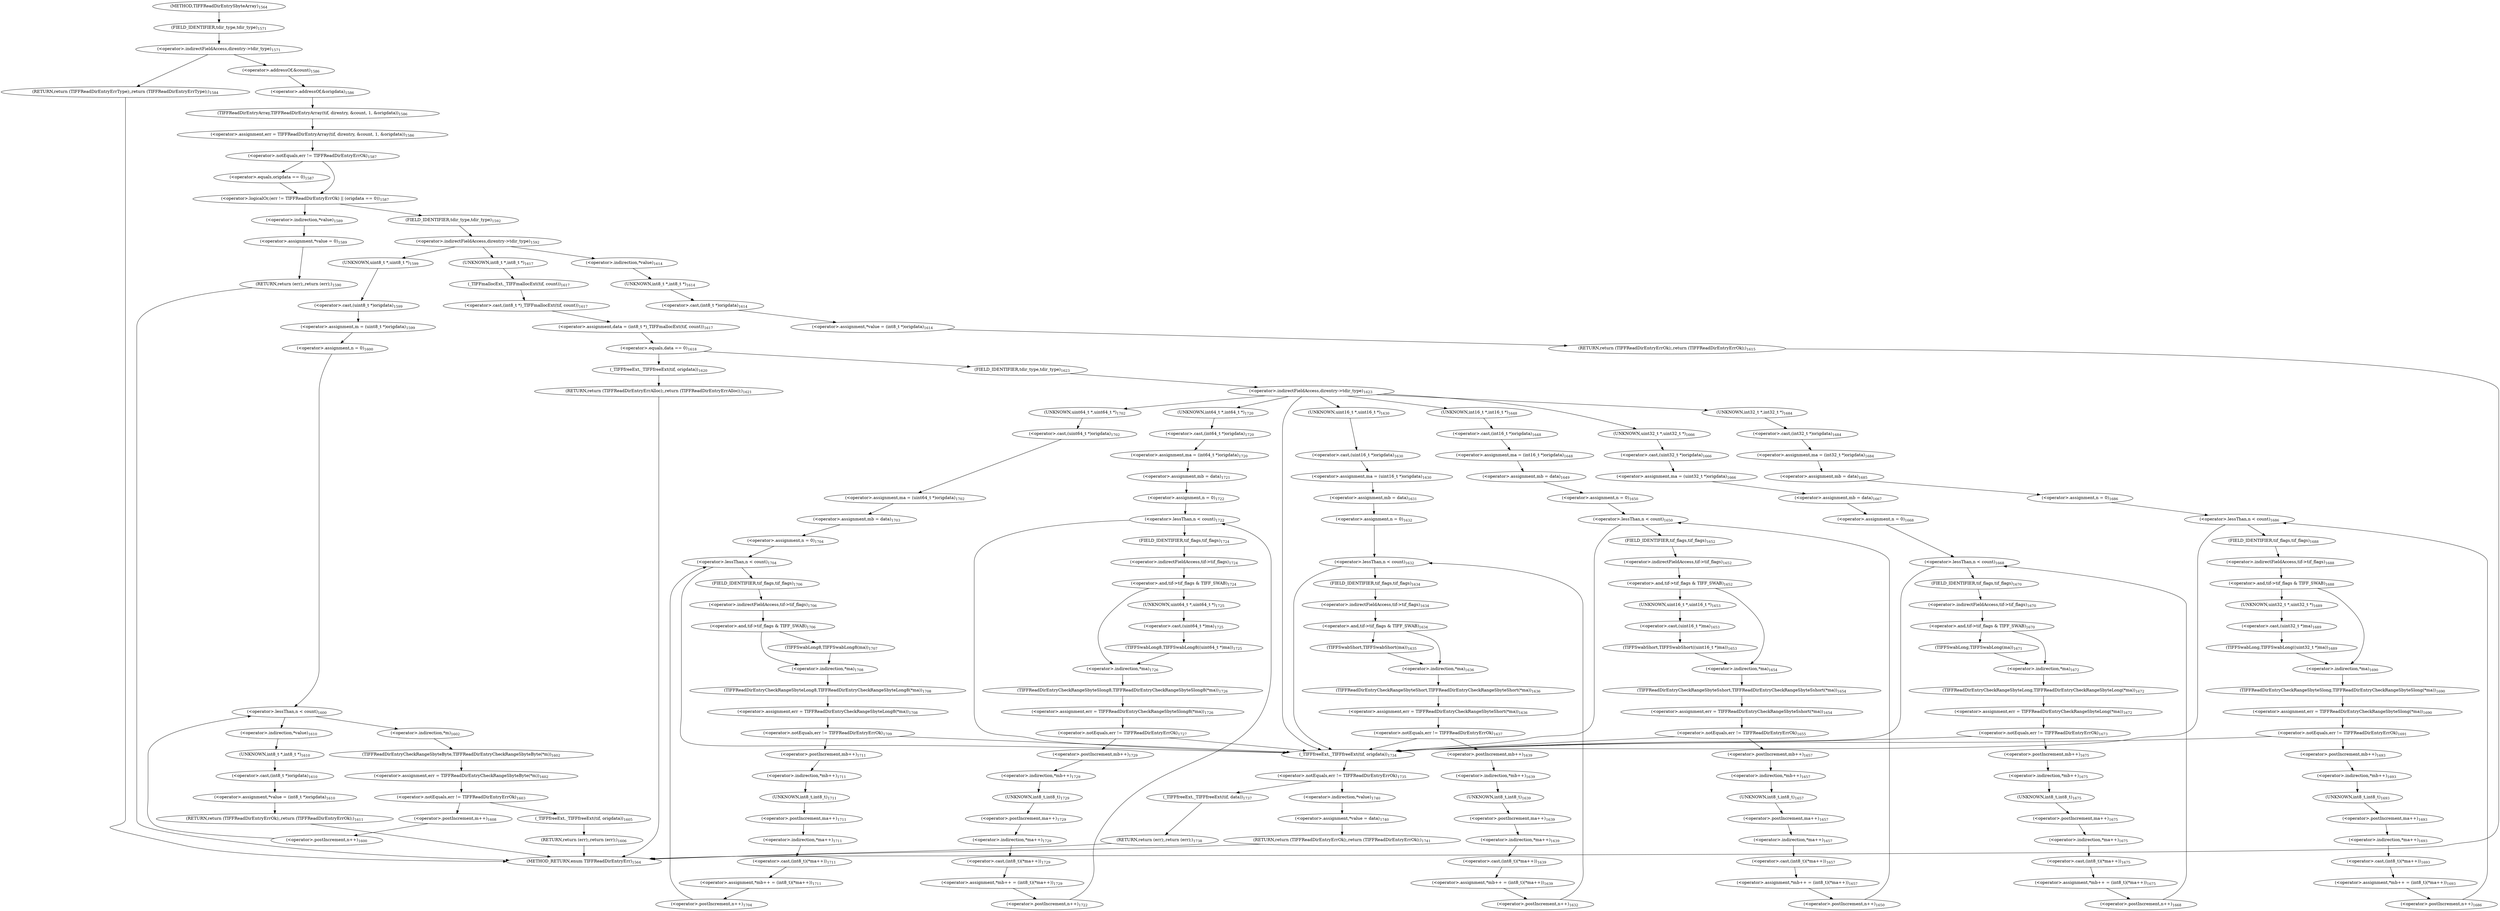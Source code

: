 digraph "TIFFReadDirEntrySbyteArray" {  
"81703" [label = <(&lt;operator&gt;.assignment,err = TIFFReadDirEntryArray(tif, direntry, &amp;count, 1, &amp;origdata))<SUB>1586</SUB>> ]
"81791" [label = <(&lt;operator&gt;.assignment,data = (int8_t *)_TIFFmallocExt(tif, count))<SUB>1617</SUB>> ]
"82149" [label = <(_TIFFfreeExt,_TIFFfreeExt(tif, origdata))<SUB>1734</SUB>> ]
"82162" [label = <(&lt;operator&gt;.assignment,*value = data)<SUB>1740</SUB>> ]
"82166" [label = <(RETURN,return (TIFFReadDirEntryErrOk);,return (TIFFReadDirEntryErrOk);)<SUB>1741</SUB>> ]
"81677" [label = <(&lt;operator&gt;.indirectFieldAccess,direntry-&gt;tdir_type)<SUB>1571</SUB>> ]
"81705" [label = <(TIFFReadDirEntryArray,TIFFReadDirEntryArray(tif, direntry, &amp;count, 1, &amp;origdata))<SUB>1586</SUB>> ]
"81714" [label = <(&lt;operator&gt;.logicalOr,(err != TIFFReadDirEntryErrOk) || (origdata == 0))<SUB>1587</SUB>> ]
"81729" [label = <(&lt;operator&gt;.indirectFieldAccess,direntry-&gt;tdir_type)<SUB>1592</SUB>> ]
"81793" [label = <(&lt;operator&gt;.cast,(int8_t *)_TIFFmallocExt(tif, count))<SUB>1617</SUB>> ]
"81799" [label = <(&lt;operator&gt;.equals,data == 0)<SUB>1618</SUB>> ]
"81809" [label = <(&lt;operator&gt;.indirectFieldAccess,direntry-&gt;tdir_type)<SUB>1623</SUB>> ]
"82153" [label = <(&lt;operator&gt;.notEquals,err != TIFFReadDirEntryErrOk)<SUB>1735</SUB>> ]
"82163" [label = <(&lt;operator&gt;.indirection,*value)<SUB>1740</SUB>> ]
"81679" [label = <(FIELD_IDENTIFIER,tdir_type,tdir_type)<SUB>1571</SUB>> ]
"81701" [label = <(RETURN,return (TIFFReadDirEntryErrType);,return (TIFFReadDirEntryErrType);)<SUB>1584</SUB>> ]
"81708" [label = <(&lt;operator&gt;.addressOf,&amp;count)<SUB>1586</SUB>> ]
"81711" [label = <(&lt;operator&gt;.addressOf,&amp;origdata)<SUB>1586</SUB>> ]
"81715" [label = <(&lt;operator&gt;.notEquals,err != TIFFReadDirEntryErrOk)<SUB>1587</SUB>> ]
"81718" [label = <(&lt;operator&gt;.equals,origdata == 0)<SUB>1587</SUB>> ]
"81722" [label = <(&lt;operator&gt;.assignment,*value = 0)<SUB>1589</SUB>> ]
"81726" [label = <(RETURN,return (err);,return (err);)<SUB>1590</SUB>> ]
"81731" [label = <(FIELD_IDENTIFIER,tdir_type,tdir_type)<SUB>1592</SUB>> ]
"81783" [label = <(&lt;operator&gt;.assignment,*value = (int8_t *)origdata)<SUB>1614</SUB>> ]
"81789" [label = <(RETURN,return (TIFFReadDirEntryErrOk);,return (TIFFReadDirEntryErrOk);)<SUB>1615</SUB>> ]
"81794" [label = <(UNKNOWN,int8_t *,int8_t *)<SUB>1617</SUB>> ]
"81795" [label = <(_TIFFmallocExt,_TIFFmallocExt(tif, count))<SUB>1617</SUB>> ]
"81803" [label = <(_TIFFfreeExt,_TIFFfreeExt(tif, origdata))<SUB>1620</SUB>> ]
"81806" [label = <(RETURN,return (TIFFReadDirEntryErrAlloc);,return (TIFFReadDirEntryErrAlloc);)<SUB>1621</SUB>> ]
"81811" [label = <(FIELD_IDENTIFIER,tdir_type,tdir_type)<SUB>1623</SUB>> ]
"82157" [label = <(_TIFFfreeExt,_TIFFfreeExt(tif, data))<SUB>1737</SUB>> ]
"82160" [label = <(RETURN,return (err);,return (err);)<SUB>1738</SUB>> ]
"81723" [label = <(&lt;operator&gt;.indirection,*value)<SUB>1589</SUB>> ]
"81740" [label = <(&lt;operator&gt;.assignment,m = (uint8_t *)origdata)<SUB>1599</SUB>> ]
"81773" [label = <(&lt;operator&gt;.assignment,*value = (int8_t *)origdata)<SUB>1610</SUB>> ]
"81779" [label = <(RETURN,return (TIFFReadDirEntryErrOk);,return (TIFFReadDirEntryErrOk);)<SUB>1611</SUB>> ]
"81784" [label = <(&lt;operator&gt;.indirection,*value)<SUB>1614</SUB>> ]
"81786" [label = <(&lt;operator&gt;.cast,(int8_t *)origdata)<SUB>1614</SUB>> ]
"81819" [label = <(&lt;operator&gt;.assignment,ma = (uint16_t *)origdata)<SUB>1630</SUB>> ]
"81824" [label = <(&lt;operator&gt;.assignment,mb = data)<SUB>1631</SUB>> ]
"81874" [label = <(&lt;operator&gt;.assignment,ma = (int16_t *)origdata)<SUB>1648</SUB>> ]
"81879" [label = <(&lt;operator&gt;.assignment,mb = data)<SUB>1649</SUB>> ]
"81931" [label = <(&lt;operator&gt;.assignment,ma = (uint32_t *)origdata)<SUB>1666</SUB>> ]
"81936" [label = <(&lt;operator&gt;.assignment,mb = data)<SUB>1667</SUB>> ]
"81986" [label = <(&lt;operator&gt;.assignment,ma = (int32_t *)origdata)<SUB>1684</SUB>> ]
"81991" [label = <(&lt;operator&gt;.assignment,mb = data)<SUB>1685</SUB>> ]
"82043" [label = <(&lt;operator&gt;.assignment,ma = (uint64_t *)origdata)<SUB>1702</SUB>> ]
"82048" [label = <(&lt;operator&gt;.assignment,mb = data)<SUB>1703</SUB>> ]
"82098" [label = <(&lt;operator&gt;.assignment,ma = (int64_t *)origdata)<SUB>1720</SUB>> ]
"82103" [label = <(&lt;operator&gt;.assignment,mb = data)<SUB>1721</SUB>> ]
"81742" [label = <(&lt;operator&gt;.cast,(uint8_t *)origdata)<SUB>1599</SUB>> ]
"81750" [label = <(&lt;operator&gt;.lessThan,n &lt; count)<SUB>1600</SUB>> ]
"81753" [label = <(&lt;operator&gt;.postIncrement,n++)<SUB>1600</SUB>> ]
"81774" [label = <(&lt;operator&gt;.indirection,*value)<SUB>1610</SUB>> ]
"81776" [label = <(&lt;operator&gt;.cast,(int8_t *)origdata)<SUB>1610</SUB>> ]
"81787" [label = <(UNKNOWN,int8_t *,int8_t *)<SUB>1614</SUB>> ]
"81821" [label = <(&lt;operator&gt;.cast,(uint16_t *)origdata)<SUB>1630</SUB>> ]
"81832" [label = <(&lt;operator&gt;.lessThan,n &lt; count)<SUB>1632</SUB>> ]
"81835" [label = <(&lt;operator&gt;.postIncrement,n++)<SUB>1632</SUB>> ]
"81876" [label = <(&lt;operator&gt;.cast,(int16_t *)origdata)<SUB>1648</SUB>> ]
"81887" [label = <(&lt;operator&gt;.lessThan,n &lt; count)<SUB>1650</SUB>> ]
"81890" [label = <(&lt;operator&gt;.postIncrement,n++)<SUB>1650</SUB>> ]
"81933" [label = <(&lt;operator&gt;.cast,(uint32_t *)origdata)<SUB>1666</SUB>> ]
"81944" [label = <(&lt;operator&gt;.lessThan,n &lt; count)<SUB>1668</SUB>> ]
"81947" [label = <(&lt;operator&gt;.postIncrement,n++)<SUB>1668</SUB>> ]
"81988" [label = <(&lt;operator&gt;.cast,(int32_t *)origdata)<SUB>1684</SUB>> ]
"81999" [label = <(&lt;operator&gt;.lessThan,n &lt; count)<SUB>1686</SUB>> ]
"82002" [label = <(&lt;operator&gt;.postIncrement,n++)<SUB>1686</SUB>> ]
"82045" [label = <(&lt;operator&gt;.cast,(uint64_t *)origdata)<SUB>1702</SUB>> ]
"82056" [label = <(&lt;operator&gt;.lessThan,n &lt; count)<SUB>1704</SUB>> ]
"82059" [label = <(&lt;operator&gt;.postIncrement,n++)<SUB>1704</SUB>> ]
"82100" [label = <(&lt;operator&gt;.cast,(int64_t *)origdata)<SUB>1720</SUB>> ]
"82111" [label = <(&lt;operator&gt;.lessThan,n &lt; count)<SUB>1722</SUB>> ]
"82114" [label = <(&lt;operator&gt;.postIncrement,n++)<SUB>1722</SUB>> ]
"81743" [label = <(UNKNOWN,uint8_t *,uint8_t *)<SUB>1599</SUB>> ]
"81747" [label = <(&lt;operator&gt;.assignment,n = 0)<SUB>1600</SUB>> ]
"81756" [label = <(&lt;operator&gt;.assignment,err = TIFFReadDirEntryCheckRangeSbyteByte(*m))<SUB>1602</SUB>> ]
"81771" [label = <(&lt;operator&gt;.postIncrement,m++)<SUB>1608</SUB>> ]
"81777" [label = <(UNKNOWN,int8_t *,int8_t *)<SUB>1610</SUB>> ]
"81822" [label = <(UNKNOWN,uint16_t *,uint16_t *)<SUB>1630</SUB>> ]
"81829" [label = <(&lt;operator&gt;.assignment,n = 0)<SUB>1632</SUB>> ]
"81847" [label = <(&lt;operator&gt;.assignment,err = TIFFReadDirEntryCheckRangeSbyteShort(*ma))<SUB>1636</SUB>> ]
"81858" [label = <(&lt;operator&gt;.assignment,*mb++ = (int8_t)(*ma++))<SUB>1639</SUB>> ]
"81877" [label = <(UNKNOWN,int16_t *,int16_t *)<SUB>1648</SUB>> ]
"81884" [label = <(&lt;operator&gt;.assignment,n = 0)<SUB>1650</SUB>> ]
"81904" [label = <(&lt;operator&gt;.assignment,err = TIFFReadDirEntryCheckRangeSbyteSshort(*ma))<SUB>1654</SUB>> ]
"81915" [label = <(&lt;operator&gt;.assignment,*mb++ = (int8_t)(*ma++))<SUB>1657</SUB>> ]
"81934" [label = <(UNKNOWN,uint32_t *,uint32_t *)<SUB>1666</SUB>> ]
"81941" [label = <(&lt;operator&gt;.assignment,n = 0)<SUB>1668</SUB>> ]
"81959" [label = <(&lt;operator&gt;.assignment,err = TIFFReadDirEntryCheckRangeSbyteLong(*ma))<SUB>1672</SUB>> ]
"81970" [label = <(&lt;operator&gt;.assignment,*mb++ = (int8_t)(*ma++))<SUB>1675</SUB>> ]
"81989" [label = <(UNKNOWN,int32_t *,int32_t *)<SUB>1684</SUB>> ]
"81996" [label = <(&lt;operator&gt;.assignment,n = 0)<SUB>1686</SUB>> ]
"82016" [label = <(&lt;operator&gt;.assignment,err = TIFFReadDirEntryCheckRangeSbyteSlong(*ma))<SUB>1690</SUB>> ]
"82027" [label = <(&lt;operator&gt;.assignment,*mb++ = (int8_t)(*ma++))<SUB>1693</SUB>> ]
"82046" [label = <(UNKNOWN,uint64_t *,uint64_t *)<SUB>1702</SUB>> ]
"82053" [label = <(&lt;operator&gt;.assignment,n = 0)<SUB>1704</SUB>> ]
"82071" [label = <(&lt;operator&gt;.assignment,err = TIFFReadDirEntryCheckRangeSbyteLong8(*ma))<SUB>1708</SUB>> ]
"82082" [label = <(&lt;operator&gt;.assignment,*mb++ = (int8_t)(*ma++))<SUB>1711</SUB>> ]
"82101" [label = <(UNKNOWN,int64_t *,int64_t *)<SUB>1720</SUB>> ]
"82108" [label = <(&lt;operator&gt;.assignment,n = 0)<SUB>1722</SUB>> ]
"82128" [label = <(&lt;operator&gt;.assignment,err = TIFFReadDirEntryCheckRangeSbyteSlong8(*ma))<SUB>1726</SUB>> ]
"82139" [label = <(&lt;operator&gt;.assignment,*mb++ = (int8_t)(*ma++))<SUB>1729</SUB>> ]
"81758" [label = <(TIFFReadDirEntryCheckRangeSbyteByte,TIFFReadDirEntryCheckRangeSbyteByte(*m))<SUB>1602</SUB>> ]
"81762" [label = <(&lt;operator&gt;.notEquals,err != TIFFReadDirEntryErrOk)<SUB>1603</SUB>> ]
"81839" [label = <(&lt;operator&gt;.and,tif-&gt;tif_flags &amp; TIFF_SWAB)<SUB>1634</SUB>> ]
"81849" [label = <(TIFFReadDirEntryCheckRangeSbyteShort,TIFFReadDirEntryCheckRangeSbyteShort(*ma))<SUB>1636</SUB>> ]
"81853" [label = <(&lt;operator&gt;.notEquals,err != TIFFReadDirEntryErrOk)<SUB>1637</SUB>> ]
"81859" [label = <(&lt;operator&gt;.indirection,*mb++)<SUB>1639</SUB>> ]
"81862" [label = <(&lt;operator&gt;.cast,(int8_t)(*ma++))<SUB>1639</SUB>> ]
"81894" [label = <(&lt;operator&gt;.and,tif-&gt;tif_flags &amp; TIFF_SWAB)<SUB>1652</SUB>> ]
"81906" [label = <(TIFFReadDirEntryCheckRangeSbyteSshort,TIFFReadDirEntryCheckRangeSbyteSshort(*ma))<SUB>1654</SUB>> ]
"81910" [label = <(&lt;operator&gt;.notEquals,err != TIFFReadDirEntryErrOk)<SUB>1655</SUB>> ]
"81916" [label = <(&lt;operator&gt;.indirection,*mb++)<SUB>1657</SUB>> ]
"81919" [label = <(&lt;operator&gt;.cast,(int8_t)(*ma++))<SUB>1657</SUB>> ]
"81951" [label = <(&lt;operator&gt;.and,tif-&gt;tif_flags &amp; TIFF_SWAB)<SUB>1670</SUB>> ]
"81961" [label = <(TIFFReadDirEntryCheckRangeSbyteLong,TIFFReadDirEntryCheckRangeSbyteLong(*ma))<SUB>1672</SUB>> ]
"81965" [label = <(&lt;operator&gt;.notEquals,err != TIFFReadDirEntryErrOk)<SUB>1673</SUB>> ]
"81971" [label = <(&lt;operator&gt;.indirection,*mb++)<SUB>1675</SUB>> ]
"81974" [label = <(&lt;operator&gt;.cast,(int8_t)(*ma++))<SUB>1675</SUB>> ]
"82006" [label = <(&lt;operator&gt;.and,tif-&gt;tif_flags &amp; TIFF_SWAB)<SUB>1688</SUB>> ]
"82018" [label = <(TIFFReadDirEntryCheckRangeSbyteSlong,TIFFReadDirEntryCheckRangeSbyteSlong(*ma))<SUB>1690</SUB>> ]
"82022" [label = <(&lt;operator&gt;.notEquals,err != TIFFReadDirEntryErrOk)<SUB>1691</SUB>> ]
"82028" [label = <(&lt;operator&gt;.indirection,*mb++)<SUB>1693</SUB>> ]
"82031" [label = <(&lt;operator&gt;.cast,(int8_t)(*ma++))<SUB>1693</SUB>> ]
"82063" [label = <(&lt;operator&gt;.and,tif-&gt;tif_flags &amp; TIFF_SWAB)<SUB>1706</SUB>> ]
"82073" [label = <(TIFFReadDirEntryCheckRangeSbyteLong8,TIFFReadDirEntryCheckRangeSbyteLong8(*ma))<SUB>1708</SUB>> ]
"82077" [label = <(&lt;operator&gt;.notEquals,err != TIFFReadDirEntryErrOk)<SUB>1709</SUB>> ]
"82083" [label = <(&lt;operator&gt;.indirection,*mb++)<SUB>1711</SUB>> ]
"82086" [label = <(&lt;operator&gt;.cast,(int8_t)(*ma++))<SUB>1711</SUB>> ]
"82118" [label = <(&lt;operator&gt;.and,tif-&gt;tif_flags &amp; TIFF_SWAB)<SUB>1724</SUB>> ]
"82130" [label = <(TIFFReadDirEntryCheckRangeSbyteSlong8,TIFFReadDirEntryCheckRangeSbyteSlong8(*ma))<SUB>1726</SUB>> ]
"82134" [label = <(&lt;operator&gt;.notEquals,err != TIFFReadDirEntryErrOk)<SUB>1727</SUB>> ]
"82140" [label = <(&lt;operator&gt;.indirection,*mb++)<SUB>1729</SUB>> ]
"82143" [label = <(&lt;operator&gt;.cast,(int8_t)(*ma++))<SUB>1729</SUB>> ]
"81759" [label = <(&lt;operator&gt;.indirection,*m)<SUB>1602</SUB>> ]
"81766" [label = <(_TIFFfreeExt,_TIFFfreeExt(tif, origdata))<SUB>1605</SUB>> ]
"81769" [label = <(RETURN,return (err);,return (err);)<SUB>1606</SUB>> ]
"81840" [label = <(&lt;operator&gt;.indirectFieldAccess,tif-&gt;tif_flags)<SUB>1634</SUB>> ]
"81845" [label = <(TIFFSwabShort,TIFFSwabShort(ma))<SUB>1635</SUB>> ]
"81850" [label = <(&lt;operator&gt;.indirection,*ma)<SUB>1636</SUB>> ]
"81860" [label = <(&lt;operator&gt;.postIncrement,mb++)<SUB>1639</SUB>> ]
"81863" [label = <(UNKNOWN,int8_t,int8_t)<SUB>1639</SUB>> ]
"81864" [label = <(&lt;operator&gt;.indirection,*ma++)<SUB>1639</SUB>> ]
"81895" [label = <(&lt;operator&gt;.indirectFieldAccess,tif-&gt;tif_flags)<SUB>1652</SUB>> ]
"81900" [label = <(TIFFSwabShort,TIFFSwabShort((uint16_t *)ma))<SUB>1653</SUB>> ]
"81907" [label = <(&lt;operator&gt;.indirection,*ma)<SUB>1654</SUB>> ]
"81917" [label = <(&lt;operator&gt;.postIncrement,mb++)<SUB>1657</SUB>> ]
"81920" [label = <(UNKNOWN,int8_t,int8_t)<SUB>1657</SUB>> ]
"81921" [label = <(&lt;operator&gt;.indirection,*ma++)<SUB>1657</SUB>> ]
"81952" [label = <(&lt;operator&gt;.indirectFieldAccess,tif-&gt;tif_flags)<SUB>1670</SUB>> ]
"81957" [label = <(TIFFSwabLong,TIFFSwabLong(ma))<SUB>1671</SUB>> ]
"81962" [label = <(&lt;operator&gt;.indirection,*ma)<SUB>1672</SUB>> ]
"81972" [label = <(&lt;operator&gt;.postIncrement,mb++)<SUB>1675</SUB>> ]
"81975" [label = <(UNKNOWN,int8_t,int8_t)<SUB>1675</SUB>> ]
"81976" [label = <(&lt;operator&gt;.indirection,*ma++)<SUB>1675</SUB>> ]
"82007" [label = <(&lt;operator&gt;.indirectFieldAccess,tif-&gt;tif_flags)<SUB>1688</SUB>> ]
"82012" [label = <(TIFFSwabLong,TIFFSwabLong((uint32_t *)ma))<SUB>1689</SUB>> ]
"82019" [label = <(&lt;operator&gt;.indirection,*ma)<SUB>1690</SUB>> ]
"82029" [label = <(&lt;operator&gt;.postIncrement,mb++)<SUB>1693</SUB>> ]
"82032" [label = <(UNKNOWN,int8_t,int8_t)<SUB>1693</SUB>> ]
"82033" [label = <(&lt;operator&gt;.indirection,*ma++)<SUB>1693</SUB>> ]
"82064" [label = <(&lt;operator&gt;.indirectFieldAccess,tif-&gt;tif_flags)<SUB>1706</SUB>> ]
"82069" [label = <(TIFFSwabLong8,TIFFSwabLong8(ma))<SUB>1707</SUB>> ]
"82074" [label = <(&lt;operator&gt;.indirection,*ma)<SUB>1708</SUB>> ]
"82084" [label = <(&lt;operator&gt;.postIncrement,mb++)<SUB>1711</SUB>> ]
"82087" [label = <(UNKNOWN,int8_t,int8_t)<SUB>1711</SUB>> ]
"82088" [label = <(&lt;operator&gt;.indirection,*ma++)<SUB>1711</SUB>> ]
"82119" [label = <(&lt;operator&gt;.indirectFieldAccess,tif-&gt;tif_flags)<SUB>1724</SUB>> ]
"82124" [label = <(TIFFSwabLong8,TIFFSwabLong8((uint64_t *)ma))<SUB>1725</SUB>> ]
"82131" [label = <(&lt;operator&gt;.indirection,*ma)<SUB>1726</SUB>> ]
"82141" [label = <(&lt;operator&gt;.postIncrement,mb++)<SUB>1729</SUB>> ]
"82144" [label = <(UNKNOWN,int8_t,int8_t)<SUB>1729</SUB>> ]
"82145" [label = <(&lt;operator&gt;.indirection,*ma++)<SUB>1729</SUB>> ]
"81842" [label = <(FIELD_IDENTIFIER,tif_flags,tif_flags)<SUB>1634</SUB>> ]
"81865" [label = <(&lt;operator&gt;.postIncrement,ma++)<SUB>1639</SUB>> ]
"81897" [label = <(FIELD_IDENTIFIER,tif_flags,tif_flags)<SUB>1652</SUB>> ]
"81901" [label = <(&lt;operator&gt;.cast,(uint16_t *)ma)<SUB>1653</SUB>> ]
"81922" [label = <(&lt;operator&gt;.postIncrement,ma++)<SUB>1657</SUB>> ]
"81954" [label = <(FIELD_IDENTIFIER,tif_flags,tif_flags)<SUB>1670</SUB>> ]
"81977" [label = <(&lt;operator&gt;.postIncrement,ma++)<SUB>1675</SUB>> ]
"82009" [label = <(FIELD_IDENTIFIER,tif_flags,tif_flags)<SUB>1688</SUB>> ]
"82013" [label = <(&lt;operator&gt;.cast,(uint32_t *)ma)<SUB>1689</SUB>> ]
"82034" [label = <(&lt;operator&gt;.postIncrement,ma++)<SUB>1693</SUB>> ]
"82066" [label = <(FIELD_IDENTIFIER,tif_flags,tif_flags)<SUB>1706</SUB>> ]
"82089" [label = <(&lt;operator&gt;.postIncrement,ma++)<SUB>1711</SUB>> ]
"82121" [label = <(FIELD_IDENTIFIER,tif_flags,tif_flags)<SUB>1724</SUB>> ]
"82125" [label = <(&lt;operator&gt;.cast,(uint64_t *)ma)<SUB>1725</SUB>> ]
"82146" [label = <(&lt;operator&gt;.postIncrement,ma++)<SUB>1729</SUB>> ]
"81902" [label = <(UNKNOWN,uint16_t *,uint16_t *)<SUB>1653</SUB>> ]
"82014" [label = <(UNKNOWN,uint32_t *,uint32_t *)<SUB>1689</SUB>> ]
"82126" [label = <(UNKNOWN,uint64_t *,uint64_t *)<SUB>1725</SUB>> ]
"81667" [label = <(METHOD,TIFFReadDirEntrySbyteArray)<SUB>1564</SUB>> ]
"82168" [label = <(METHOD_RETURN,enum TIFFReadDirEntryErr)<SUB>1564</SUB>> ]
  "81703" -> "81715" 
  "81791" -> "81799" 
  "82149" -> "82153" 
  "82162" -> "82166" 
  "82166" -> "82168" 
  "81677" -> "81708" 
  "81677" -> "81701" 
  "81705" -> "81703" 
  "81714" -> "81723" 
  "81714" -> "81731" 
  "81729" -> "81743" 
  "81729" -> "81784" 
  "81729" -> "81794" 
  "81793" -> "81791" 
  "81799" -> "81803" 
  "81799" -> "81811" 
  "81809" -> "81822" 
  "81809" -> "81877" 
  "81809" -> "81934" 
  "81809" -> "81989" 
  "81809" -> "82046" 
  "81809" -> "82101" 
  "81809" -> "82149" 
  "82153" -> "82157" 
  "82153" -> "82163" 
  "82163" -> "82162" 
  "81679" -> "81677" 
  "81701" -> "82168" 
  "81708" -> "81711" 
  "81711" -> "81705" 
  "81715" -> "81714" 
  "81715" -> "81718" 
  "81718" -> "81714" 
  "81722" -> "81726" 
  "81726" -> "82168" 
  "81731" -> "81729" 
  "81783" -> "81789" 
  "81789" -> "82168" 
  "81794" -> "81795" 
  "81795" -> "81793" 
  "81803" -> "81806" 
  "81806" -> "82168" 
  "81811" -> "81809" 
  "82157" -> "82160" 
  "82160" -> "82168" 
  "81723" -> "81722" 
  "81740" -> "81747" 
  "81773" -> "81779" 
  "81779" -> "82168" 
  "81784" -> "81787" 
  "81786" -> "81783" 
  "81819" -> "81824" 
  "81824" -> "81829" 
  "81874" -> "81879" 
  "81879" -> "81884" 
  "81931" -> "81936" 
  "81936" -> "81941" 
  "81986" -> "81991" 
  "81991" -> "81996" 
  "82043" -> "82048" 
  "82048" -> "82053" 
  "82098" -> "82103" 
  "82103" -> "82108" 
  "81742" -> "81740" 
  "81750" -> "81759" 
  "81750" -> "81774" 
  "81753" -> "81750" 
  "81774" -> "81777" 
  "81776" -> "81773" 
  "81787" -> "81786" 
  "81821" -> "81819" 
  "81832" -> "81842" 
  "81832" -> "82149" 
  "81835" -> "81832" 
  "81876" -> "81874" 
  "81887" -> "81897" 
  "81887" -> "82149" 
  "81890" -> "81887" 
  "81933" -> "81931" 
  "81944" -> "81954" 
  "81944" -> "82149" 
  "81947" -> "81944" 
  "81988" -> "81986" 
  "81999" -> "82009" 
  "81999" -> "82149" 
  "82002" -> "81999" 
  "82045" -> "82043" 
  "82056" -> "82066" 
  "82056" -> "82149" 
  "82059" -> "82056" 
  "82100" -> "82098" 
  "82111" -> "82121" 
  "82111" -> "82149" 
  "82114" -> "82111" 
  "81743" -> "81742" 
  "81747" -> "81750" 
  "81756" -> "81762" 
  "81771" -> "81753" 
  "81777" -> "81776" 
  "81822" -> "81821" 
  "81829" -> "81832" 
  "81847" -> "81853" 
  "81858" -> "81835" 
  "81877" -> "81876" 
  "81884" -> "81887" 
  "81904" -> "81910" 
  "81915" -> "81890" 
  "81934" -> "81933" 
  "81941" -> "81944" 
  "81959" -> "81965" 
  "81970" -> "81947" 
  "81989" -> "81988" 
  "81996" -> "81999" 
  "82016" -> "82022" 
  "82027" -> "82002" 
  "82046" -> "82045" 
  "82053" -> "82056" 
  "82071" -> "82077" 
  "82082" -> "82059" 
  "82101" -> "82100" 
  "82108" -> "82111" 
  "82128" -> "82134" 
  "82139" -> "82114" 
  "81758" -> "81756" 
  "81762" -> "81766" 
  "81762" -> "81771" 
  "81839" -> "81845" 
  "81839" -> "81850" 
  "81849" -> "81847" 
  "81853" -> "82149" 
  "81853" -> "81860" 
  "81859" -> "81863" 
  "81862" -> "81858" 
  "81894" -> "81902" 
  "81894" -> "81907" 
  "81906" -> "81904" 
  "81910" -> "82149" 
  "81910" -> "81917" 
  "81916" -> "81920" 
  "81919" -> "81915" 
  "81951" -> "81957" 
  "81951" -> "81962" 
  "81961" -> "81959" 
  "81965" -> "82149" 
  "81965" -> "81972" 
  "81971" -> "81975" 
  "81974" -> "81970" 
  "82006" -> "82014" 
  "82006" -> "82019" 
  "82018" -> "82016" 
  "82022" -> "82149" 
  "82022" -> "82029" 
  "82028" -> "82032" 
  "82031" -> "82027" 
  "82063" -> "82069" 
  "82063" -> "82074" 
  "82073" -> "82071" 
  "82077" -> "82149" 
  "82077" -> "82084" 
  "82083" -> "82087" 
  "82086" -> "82082" 
  "82118" -> "82126" 
  "82118" -> "82131" 
  "82130" -> "82128" 
  "82134" -> "82149" 
  "82134" -> "82141" 
  "82140" -> "82144" 
  "82143" -> "82139" 
  "81759" -> "81758" 
  "81766" -> "81769" 
  "81769" -> "82168" 
  "81840" -> "81839" 
  "81845" -> "81850" 
  "81850" -> "81849" 
  "81860" -> "81859" 
  "81863" -> "81865" 
  "81864" -> "81862" 
  "81895" -> "81894" 
  "81900" -> "81907" 
  "81907" -> "81906" 
  "81917" -> "81916" 
  "81920" -> "81922" 
  "81921" -> "81919" 
  "81952" -> "81951" 
  "81957" -> "81962" 
  "81962" -> "81961" 
  "81972" -> "81971" 
  "81975" -> "81977" 
  "81976" -> "81974" 
  "82007" -> "82006" 
  "82012" -> "82019" 
  "82019" -> "82018" 
  "82029" -> "82028" 
  "82032" -> "82034" 
  "82033" -> "82031" 
  "82064" -> "82063" 
  "82069" -> "82074" 
  "82074" -> "82073" 
  "82084" -> "82083" 
  "82087" -> "82089" 
  "82088" -> "82086" 
  "82119" -> "82118" 
  "82124" -> "82131" 
  "82131" -> "82130" 
  "82141" -> "82140" 
  "82144" -> "82146" 
  "82145" -> "82143" 
  "81842" -> "81840" 
  "81865" -> "81864" 
  "81897" -> "81895" 
  "81901" -> "81900" 
  "81922" -> "81921" 
  "81954" -> "81952" 
  "81977" -> "81976" 
  "82009" -> "82007" 
  "82013" -> "82012" 
  "82034" -> "82033" 
  "82066" -> "82064" 
  "82089" -> "82088" 
  "82121" -> "82119" 
  "82125" -> "82124" 
  "82146" -> "82145" 
  "81902" -> "81901" 
  "82014" -> "82013" 
  "82126" -> "82125" 
  "81667" -> "81679" 
}
